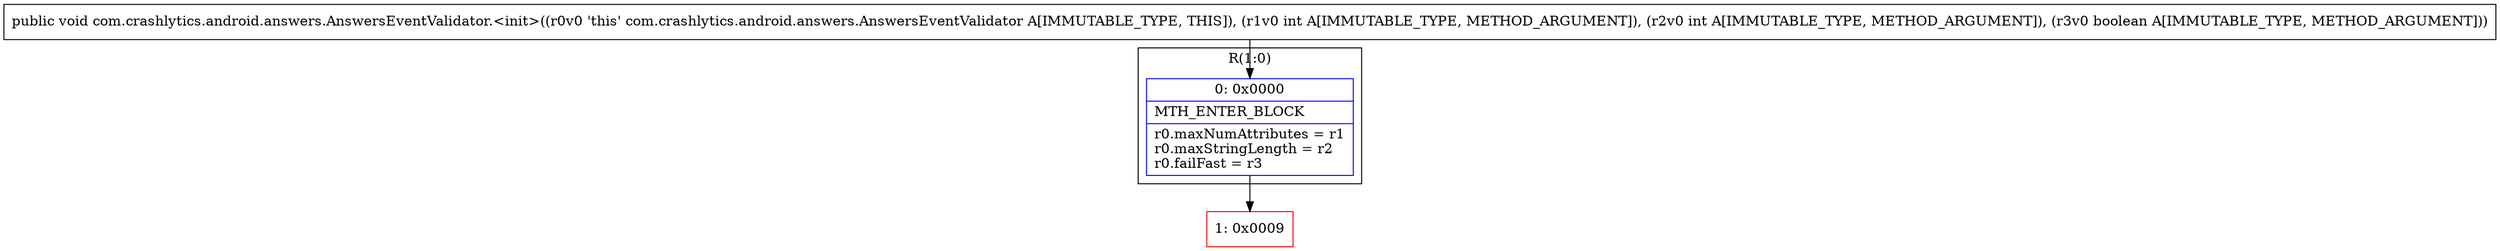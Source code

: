 digraph "CFG forcom.crashlytics.android.answers.AnswersEventValidator.\<init\>(IIZ)V" {
subgraph cluster_Region_1577656819 {
label = "R(1:0)";
node [shape=record,color=blue];
Node_0 [shape=record,label="{0\:\ 0x0000|MTH_ENTER_BLOCK\l|r0.maxNumAttributes = r1\lr0.maxStringLength = r2\lr0.failFast = r3\l}"];
}
Node_1 [shape=record,color=red,label="{1\:\ 0x0009}"];
MethodNode[shape=record,label="{public void com.crashlytics.android.answers.AnswersEventValidator.\<init\>((r0v0 'this' com.crashlytics.android.answers.AnswersEventValidator A[IMMUTABLE_TYPE, THIS]), (r1v0 int A[IMMUTABLE_TYPE, METHOD_ARGUMENT]), (r2v0 int A[IMMUTABLE_TYPE, METHOD_ARGUMENT]), (r3v0 boolean A[IMMUTABLE_TYPE, METHOD_ARGUMENT])) }"];
MethodNode -> Node_0;
Node_0 -> Node_1;
}

